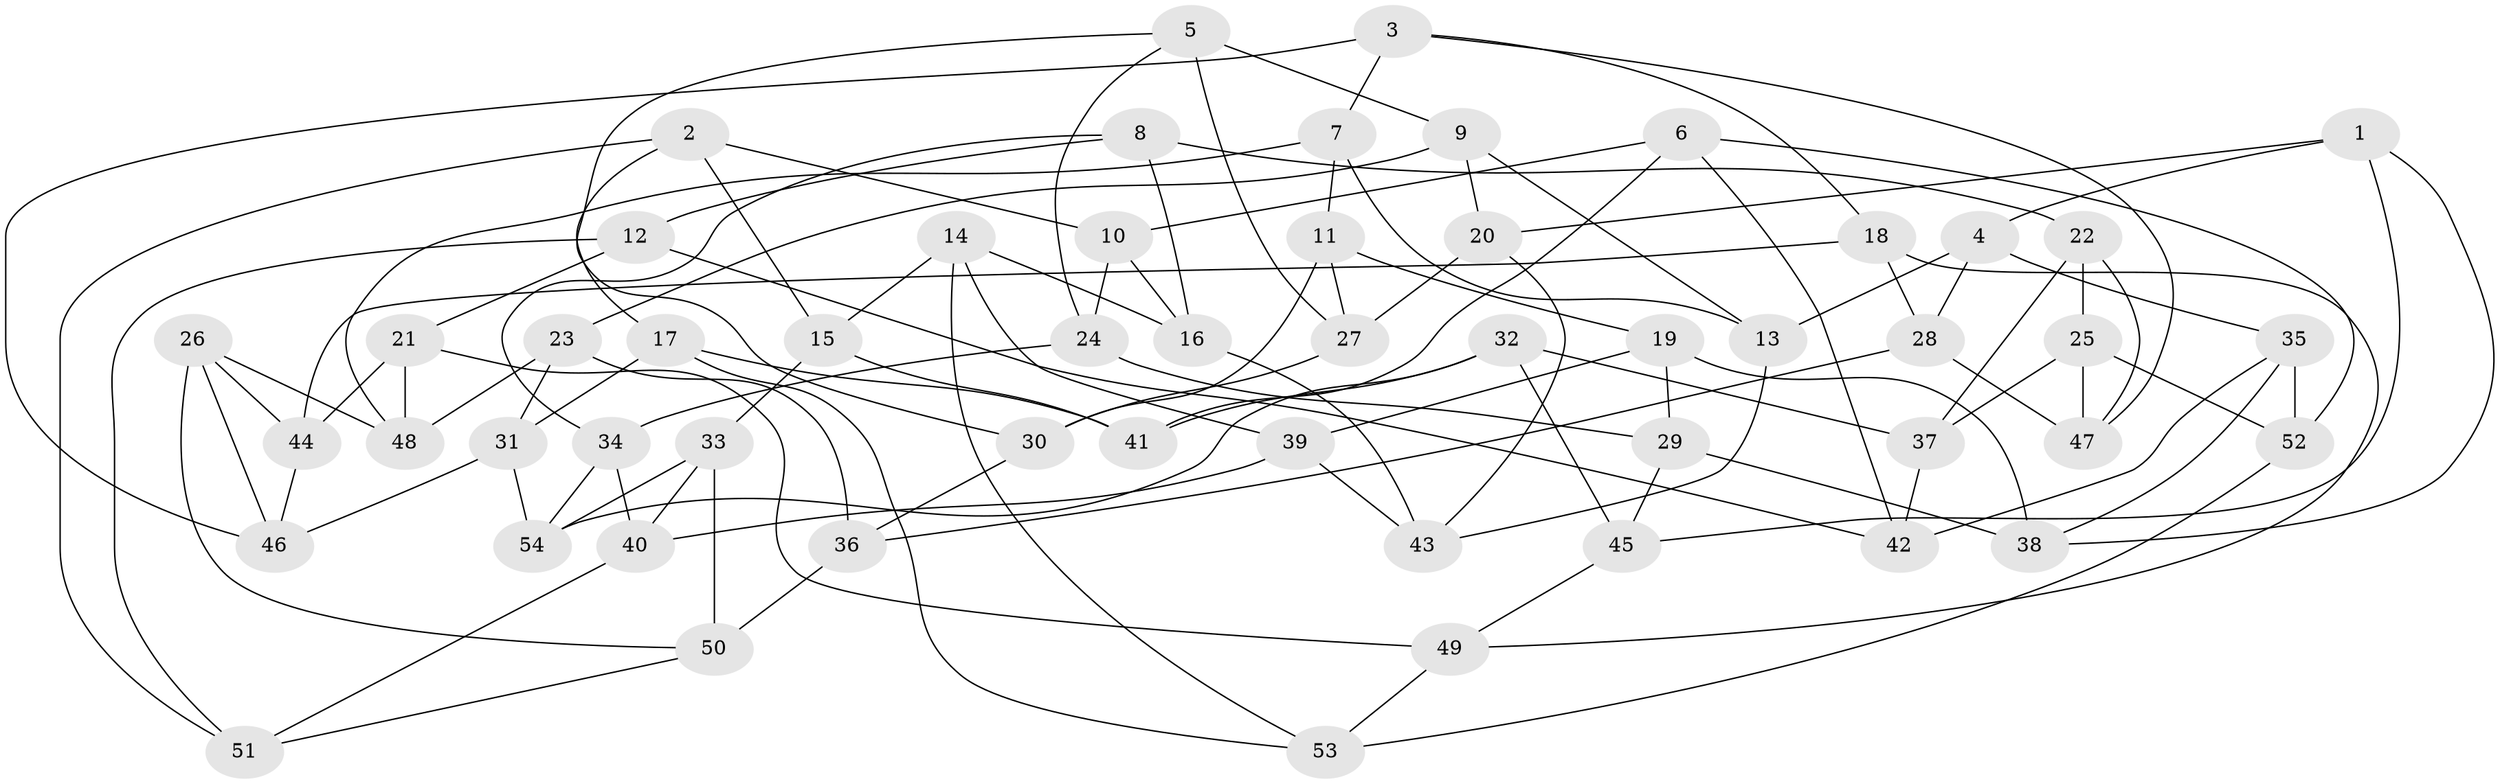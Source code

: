 // coarse degree distribution, {4: 0.3333333333333333, 6: 0.36363636363636365, 5: 0.21212121212121213, 3: 0.09090909090909091}
// Generated by graph-tools (version 1.1) at 2025/42/03/06/25 10:42:19]
// undirected, 54 vertices, 108 edges
graph export_dot {
graph [start="1"]
  node [color=gray90,style=filled];
  1;
  2;
  3;
  4;
  5;
  6;
  7;
  8;
  9;
  10;
  11;
  12;
  13;
  14;
  15;
  16;
  17;
  18;
  19;
  20;
  21;
  22;
  23;
  24;
  25;
  26;
  27;
  28;
  29;
  30;
  31;
  32;
  33;
  34;
  35;
  36;
  37;
  38;
  39;
  40;
  41;
  42;
  43;
  44;
  45;
  46;
  47;
  48;
  49;
  50;
  51;
  52;
  53;
  54;
  1 -- 20;
  1 -- 45;
  1 -- 4;
  1 -- 38;
  2 -- 17;
  2 -- 10;
  2 -- 51;
  2 -- 15;
  3 -- 18;
  3 -- 7;
  3 -- 46;
  3 -- 47;
  4 -- 28;
  4 -- 35;
  4 -- 13;
  5 -- 27;
  5 -- 30;
  5 -- 24;
  5 -- 9;
  6 -- 10;
  6 -- 42;
  6 -- 52;
  6 -- 41;
  7 -- 13;
  7 -- 48;
  7 -- 11;
  8 -- 12;
  8 -- 16;
  8 -- 22;
  8 -- 34;
  9 -- 20;
  9 -- 13;
  9 -- 23;
  10 -- 16;
  10 -- 24;
  11 -- 30;
  11 -- 19;
  11 -- 27;
  12 -- 42;
  12 -- 51;
  12 -- 21;
  13 -- 43;
  14 -- 16;
  14 -- 53;
  14 -- 15;
  14 -- 39;
  15 -- 41;
  15 -- 33;
  16 -- 43;
  17 -- 53;
  17 -- 31;
  17 -- 41;
  18 -- 49;
  18 -- 28;
  18 -- 44;
  19 -- 29;
  19 -- 38;
  19 -- 39;
  20 -- 43;
  20 -- 27;
  21 -- 44;
  21 -- 49;
  21 -- 48;
  22 -- 47;
  22 -- 25;
  22 -- 37;
  23 -- 48;
  23 -- 31;
  23 -- 36;
  24 -- 34;
  24 -- 29;
  25 -- 47;
  25 -- 52;
  25 -- 37;
  26 -- 44;
  26 -- 48;
  26 -- 46;
  26 -- 50;
  27 -- 30;
  28 -- 47;
  28 -- 36;
  29 -- 45;
  29 -- 38;
  30 -- 36;
  31 -- 54;
  31 -- 46;
  32 -- 41;
  32 -- 45;
  32 -- 37;
  32 -- 54;
  33 -- 54;
  33 -- 40;
  33 -- 50;
  34 -- 40;
  34 -- 54;
  35 -- 42;
  35 -- 38;
  35 -- 52;
  36 -- 50;
  37 -- 42;
  39 -- 43;
  39 -- 40;
  40 -- 51;
  44 -- 46;
  45 -- 49;
  49 -- 53;
  50 -- 51;
  52 -- 53;
}

